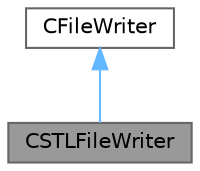 digraph "CSTLFileWriter"
{
 // LATEX_PDF_SIZE
  bgcolor="transparent";
  edge [fontname=Helvetica,fontsize=10,labelfontname=Helvetica,labelfontsize=10];
  node [fontname=Helvetica,fontsize=10,shape=box,height=0.2,width=0.4];
  Node1 [id="Node000001",label="CSTLFileWriter",height=0.2,width=0.4,color="gray40", fillcolor="grey60", style="filled", fontcolor="black",tooltip="Class for writing STL output files."];
  Node2 -> Node1 [id="edge1_Node000001_Node000002",dir="back",color="steelblue1",style="solid",tooltip=" "];
  Node2 [id="Node000002",label="CFileWriter",height=0.2,width=0.4,color="gray40", fillcolor="white", style="filled",URL="$classCFileWriter.html",tooltip=" "];
}
